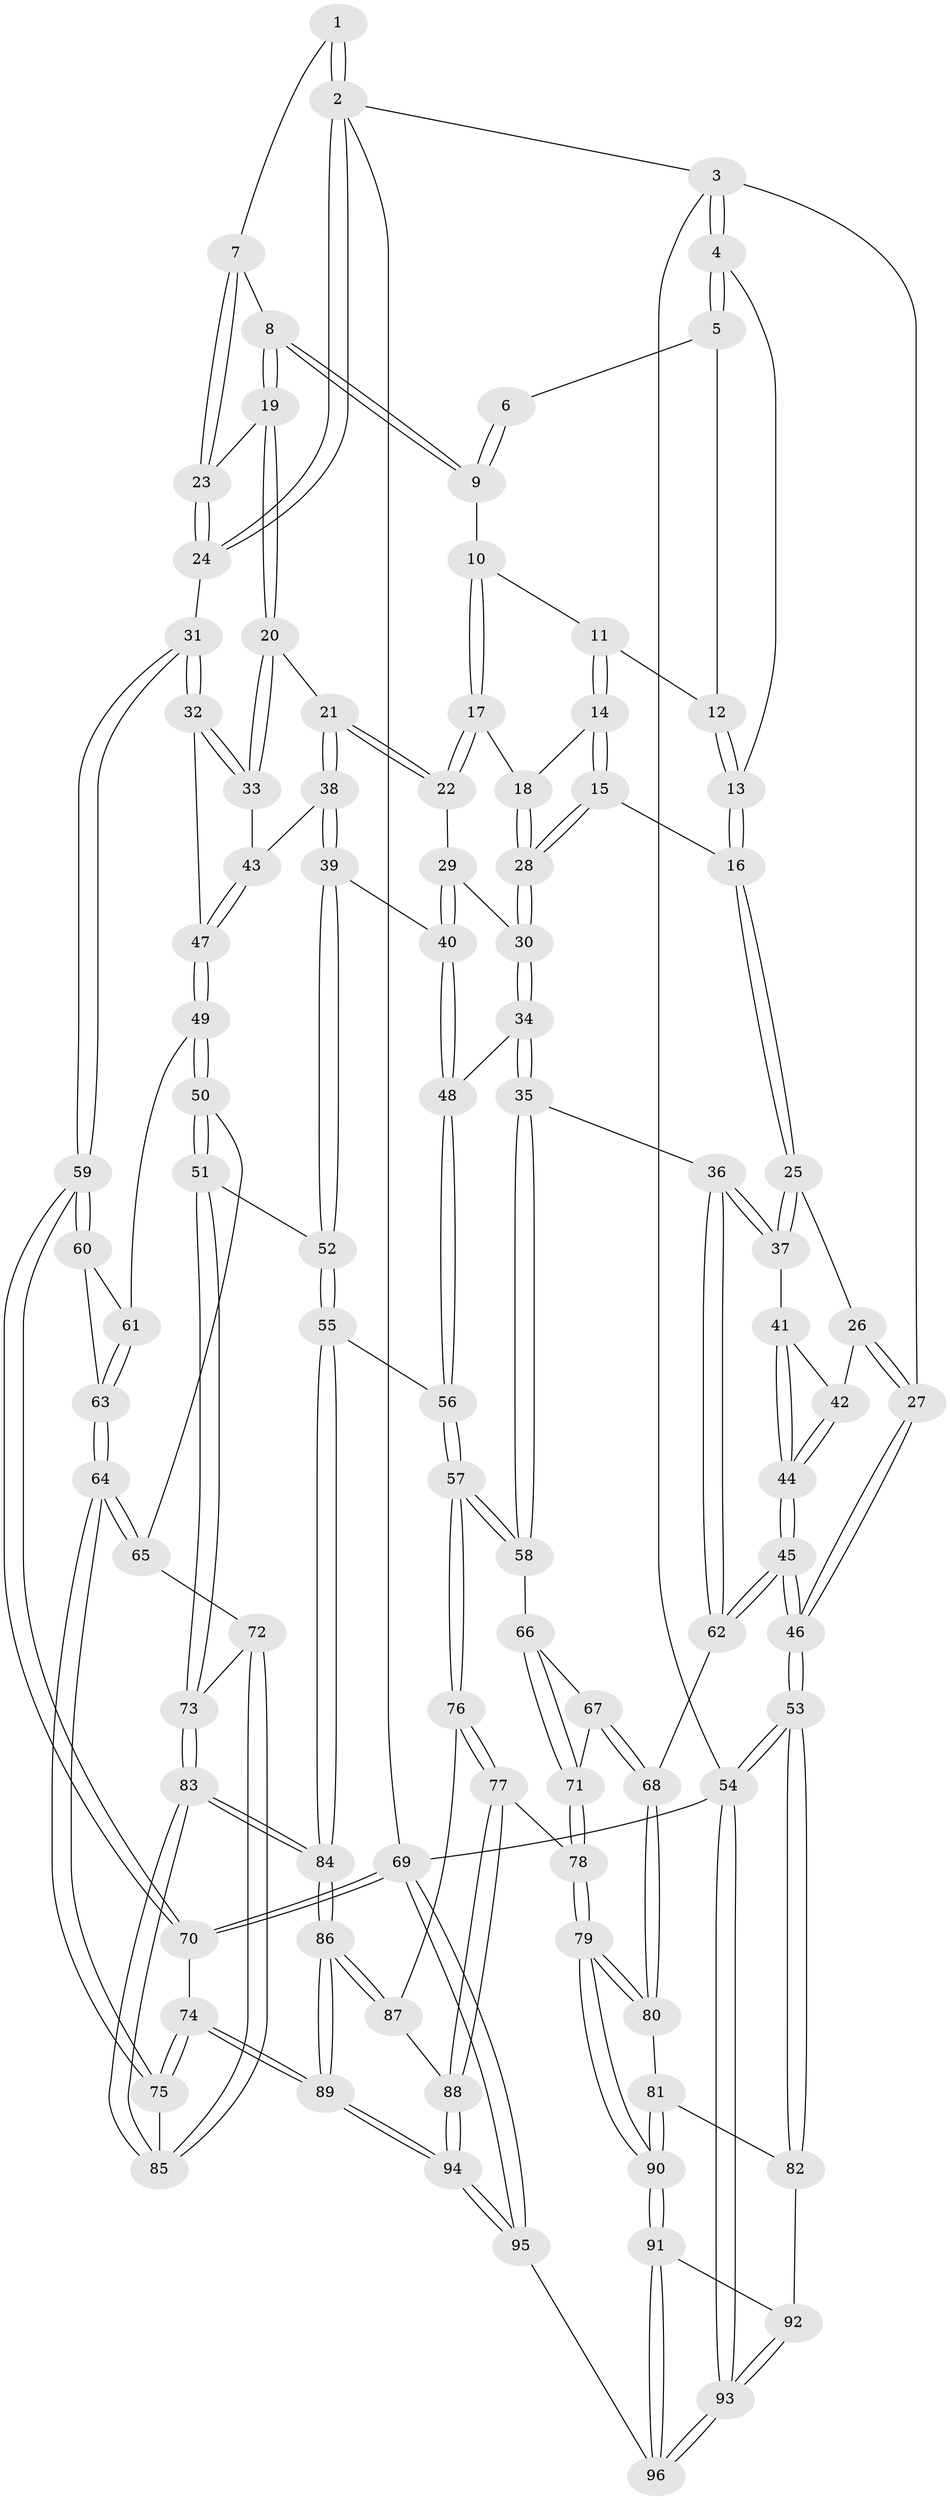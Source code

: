 // coarse degree distribution, {3: 0.08620689655172414, 6: 0.13793103448275862, 5: 0.3275862068965517, 4: 0.4482758620689655}
// Generated by graph-tools (version 1.1) at 2025/24/03/03/25 07:24:36]
// undirected, 96 vertices, 237 edges
graph export_dot {
graph [start="1"]
  node [color=gray90,style=filled];
  1 [pos="+0.7092360564893704+0"];
  2 [pos="+1+0"];
  3 [pos="+0+0"];
  4 [pos="+0.046661746491401764+0"];
  5 [pos="+0.44003183209809843+0"];
  6 [pos="+0.45450152531776555+0"];
  7 [pos="+0.7295842550830867+0.08057304923008794"];
  8 [pos="+0.7282023282214962+0.09318447305098765"];
  9 [pos="+0.5819711617451006+0.1283419199487616"];
  10 [pos="+0.5675681424345016+0.13732178992062627"];
  11 [pos="+0.4945599548830537+0.12972180275980638"];
  12 [pos="+0.47550352121625505+0.09629394321940539"];
  13 [pos="+0.2709911712994839+0.11807229107164305"];
  14 [pos="+0.45369501522813627+0.17946044233967953"];
  15 [pos="+0.3548665678179617+0.22924230908427667"];
  16 [pos="+0.3043020714041109+0.20381709522128844"];
  17 [pos="+0.561934829168045+0.23550115503227106"];
  18 [pos="+0.5156129724914149+0.23611091271410184"];
  19 [pos="+0.7731376489291693+0.19036735146548206"];
  20 [pos="+0.7801433895222752+0.24098055423084933"];
  21 [pos="+0.646726505529504+0.3323053237230916"];
  22 [pos="+0.6247778570530274+0.32888556730526675"];
  23 [pos="+1+0.001775451335968345"];
  24 [pos="+1+0"];
  25 [pos="+0.21105130493338584+0.3182717837427414"];
  26 [pos="+0.015117123203696573+0.2976650801879318"];
  27 [pos="+0+0.13993797888943052"];
  28 [pos="+0.42027497620676313+0.329926276214679"];
  29 [pos="+0.5461998979157513+0.3579706240206929"];
  30 [pos="+0.4373895818468991+0.3774828673743714"];
  31 [pos="+1+0.35149170762613907"];
  32 [pos="+0.9450246488332956+0.35003905798955537"];
  33 [pos="+0.9098592008534239+0.3337540682896121"];
  34 [pos="+0.395048152117138+0.4735502413757234"];
  35 [pos="+0.2943985229069501+0.5181152444938207"];
  36 [pos="+0.29088612479621584+0.5188134407545797"];
  37 [pos="+0.27138808027519473+0.5052786715007531"];
  38 [pos="+0.6711298311328812+0.45462269229374647"];
  39 [pos="+0.6490062218712126+0.5202223987359804"];
  40 [pos="+0.5732209242015756+0.5132375976283091"];
  41 [pos="+0.23194073417712807+0.5033679452978197"];
  42 [pos="+0.09036370438280536+0.43392888401431107"];
  43 [pos="+0.7438377521529725+0.4553551598080047"];
  44 [pos="+0.00020263933300010114+0.5943150804537991"];
  45 [pos="+0+0.6638867741253286"];
  46 [pos="+0+0.7041225529628011"];
  47 [pos="+0.8360700000736365+0.5407581268029771"];
  48 [pos="+0.4767937960261107+0.5267818837282215"];
  49 [pos="+0.8280124047421078+0.5803218459376686"];
  50 [pos="+0.7892943719780484+0.6129929012609352"];
  51 [pos="+0.739231469459247+0.6303402833181645"];
  52 [pos="+0.698339372136997+0.6360976746862435"];
  53 [pos="+0+0.7161892503122986"];
  54 [pos="+0+1"];
  55 [pos="+0.6687280235633967+0.6756106509413806"];
  56 [pos="+0.5272828875658329+0.6974505520177904"];
  57 [pos="+0.5093173102903035+0.7143349917348528"];
  58 [pos="+0.43700667566747065+0.6833831475116452"];
  59 [pos="+1+0.5032129565298573"];
  60 [pos="+1+0.5892196608312242"];
  61 [pos="+0.8554437271022665+0.5879329366730776"];
  62 [pos="+0.25778756469833586+0.6289100628016084"];
  63 [pos="+0.9395064621245672+0.6894684853325362"];
  64 [pos="+0.9330551456306363+0.7200776529582074"];
  65 [pos="+0.8628680893388349+0.698090794229533"];
  66 [pos="+0.3972883623994494+0.6935902315578469"];
  67 [pos="+0.3188336636521668+0.6748171592455369"];
  68 [pos="+0.25850907208092877+0.6429394871174983"];
  69 [pos="+1+1"];
  70 [pos="+1+0.8575150443173827"];
  71 [pos="+0.36879878861218063+0.7252394229597483"];
  72 [pos="+0.8405390314362333+0.7515935600655176"];
  73 [pos="+0.8177865272287602+0.7510505075018239"];
  74 [pos="+1+0.8372306849358252"];
  75 [pos="+0.9656770067004797+0.7987360757879003"];
  76 [pos="+0.48651405232475353+0.7800944052346345"];
  77 [pos="+0.42450710492881855+0.8528337938976354"];
  78 [pos="+0.3710085347086512+0.8613852898191271"];
  79 [pos="+0.34756119655938633+0.8688896212526048"];
  80 [pos="+0.24420635724800738+0.7128900963958592"];
  81 [pos="+0.06384513555232867+0.809996804331586"];
  82 [pos="+0.03506849642790171+0.8081119670899991"];
  83 [pos="+0.7214749872148433+0.8773295508473397"];
  84 [pos="+0.718467843900245+0.8798018751366261"];
  85 [pos="+0.8772635908134431+0.7898017067749965"];
  86 [pos="+0.7180677050489997+0.8823144104143609"];
  87 [pos="+0.5916167030518158+0.8391936713203506"];
  88 [pos="+0.5063401722414853+0.9389033953381428"];
  89 [pos="+0.7405760992774161+1"];
  90 [pos="+0.2813064966498677+0.951845613828212"];
  91 [pos="+0.2521555966054296+1"];
  92 [pos="+0.04390125761789239+0.8450633136620831"];
  93 [pos="+0.10637623663903054+1"];
  94 [pos="+0.703736356503222+1"];
  95 [pos="+0.7038505942726049+1"];
  96 [pos="+0.24407032759034333+1"];
  1 -- 2;
  1 -- 2;
  1 -- 7;
  2 -- 3;
  2 -- 24;
  2 -- 24;
  2 -- 69;
  3 -- 4;
  3 -- 4;
  3 -- 27;
  3 -- 54;
  4 -- 5;
  4 -- 5;
  4 -- 13;
  5 -- 6;
  5 -- 12;
  6 -- 9;
  6 -- 9;
  7 -- 8;
  7 -- 23;
  7 -- 23;
  8 -- 9;
  8 -- 9;
  8 -- 19;
  8 -- 19;
  9 -- 10;
  10 -- 11;
  10 -- 17;
  10 -- 17;
  11 -- 12;
  11 -- 14;
  11 -- 14;
  12 -- 13;
  12 -- 13;
  13 -- 16;
  13 -- 16;
  14 -- 15;
  14 -- 15;
  14 -- 18;
  15 -- 16;
  15 -- 28;
  15 -- 28;
  16 -- 25;
  16 -- 25;
  17 -- 18;
  17 -- 22;
  17 -- 22;
  18 -- 28;
  18 -- 28;
  19 -- 20;
  19 -- 20;
  19 -- 23;
  20 -- 21;
  20 -- 33;
  20 -- 33;
  21 -- 22;
  21 -- 22;
  21 -- 38;
  21 -- 38;
  22 -- 29;
  23 -- 24;
  23 -- 24;
  24 -- 31;
  25 -- 26;
  25 -- 37;
  25 -- 37;
  26 -- 27;
  26 -- 27;
  26 -- 42;
  27 -- 46;
  27 -- 46;
  28 -- 30;
  28 -- 30;
  29 -- 30;
  29 -- 40;
  29 -- 40;
  30 -- 34;
  30 -- 34;
  31 -- 32;
  31 -- 32;
  31 -- 59;
  31 -- 59;
  32 -- 33;
  32 -- 33;
  32 -- 47;
  33 -- 43;
  34 -- 35;
  34 -- 35;
  34 -- 48;
  35 -- 36;
  35 -- 58;
  35 -- 58;
  36 -- 37;
  36 -- 37;
  36 -- 62;
  36 -- 62;
  37 -- 41;
  38 -- 39;
  38 -- 39;
  38 -- 43;
  39 -- 40;
  39 -- 52;
  39 -- 52;
  40 -- 48;
  40 -- 48;
  41 -- 42;
  41 -- 44;
  41 -- 44;
  42 -- 44;
  42 -- 44;
  43 -- 47;
  43 -- 47;
  44 -- 45;
  44 -- 45;
  45 -- 46;
  45 -- 46;
  45 -- 62;
  45 -- 62;
  46 -- 53;
  46 -- 53;
  47 -- 49;
  47 -- 49;
  48 -- 56;
  48 -- 56;
  49 -- 50;
  49 -- 50;
  49 -- 61;
  50 -- 51;
  50 -- 51;
  50 -- 65;
  51 -- 52;
  51 -- 73;
  51 -- 73;
  52 -- 55;
  52 -- 55;
  53 -- 54;
  53 -- 54;
  53 -- 82;
  53 -- 82;
  54 -- 93;
  54 -- 93;
  54 -- 69;
  55 -- 56;
  55 -- 84;
  55 -- 84;
  56 -- 57;
  56 -- 57;
  57 -- 58;
  57 -- 58;
  57 -- 76;
  57 -- 76;
  58 -- 66;
  59 -- 60;
  59 -- 60;
  59 -- 70;
  59 -- 70;
  60 -- 61;
  60 -- 63;
  61 -- 63;
  61 -- 63;
  62 -- 68;
  63 -- 64;
  63 -- 64;
  64 -- 65;
  64 -- 65;
  64 -- 75;
  64 -- 75;
  65 -- 72;
  66 -- 67;
  66 -- 71;
  66 -- 71;
  67 -- 68;
  67 -- 68;
  67 -- 71;
  68 -- 80;
  68 -- 80;
  69 -- 70;
  69 -- 70;
  69 -- 95;
  69 -- 95;
  70 -- 74;
  71 -- 78;
  71 -- 78;
  72 -- 73;
  72 -- 85;
  72 -- 85;
  73 -- 83;
  73 -- 83;
  74 -- 75;
  74 -- 75;
  74 -- 89;
  74 -- 89;
  75 -- 85;
  76 -- 77;
  76 -- 77;
  76 -- 87;
  77 -- 78;
  77 -- 88;
  77 -- 88;
  78 -- 79;
  78 -- 79;
  79 -- 80;
  79 -- 80;
  79 -- 90;
  79 -- 90;
  80 -- 81;
  81 -- 82;
  81 -- 90;
  81 -- 90;
  82 -- 92;
  83 -- 84;
  83 -- 84;
  83 -- 85;
  83 -- 85;
  84 -- 86;
  84 -- 86;
  86 -- 87;
  86 -- 87;
  86 -- 89;
  86 -- 89;
  87 -- 88;
  88 -- 94;
  88 -- 94;
  89 -- 94;
  89 -- 94;
  90 -- 91;
  90 -- 91;
  91 -- 92;
  91 -- 96;
  91 -- 96;
  92 -- 93;
  92 -- 93;
  93 -- 96;
  93 -- 96;
  94 -- 95;
  94 -- 95;
  95 -- 96;
}
